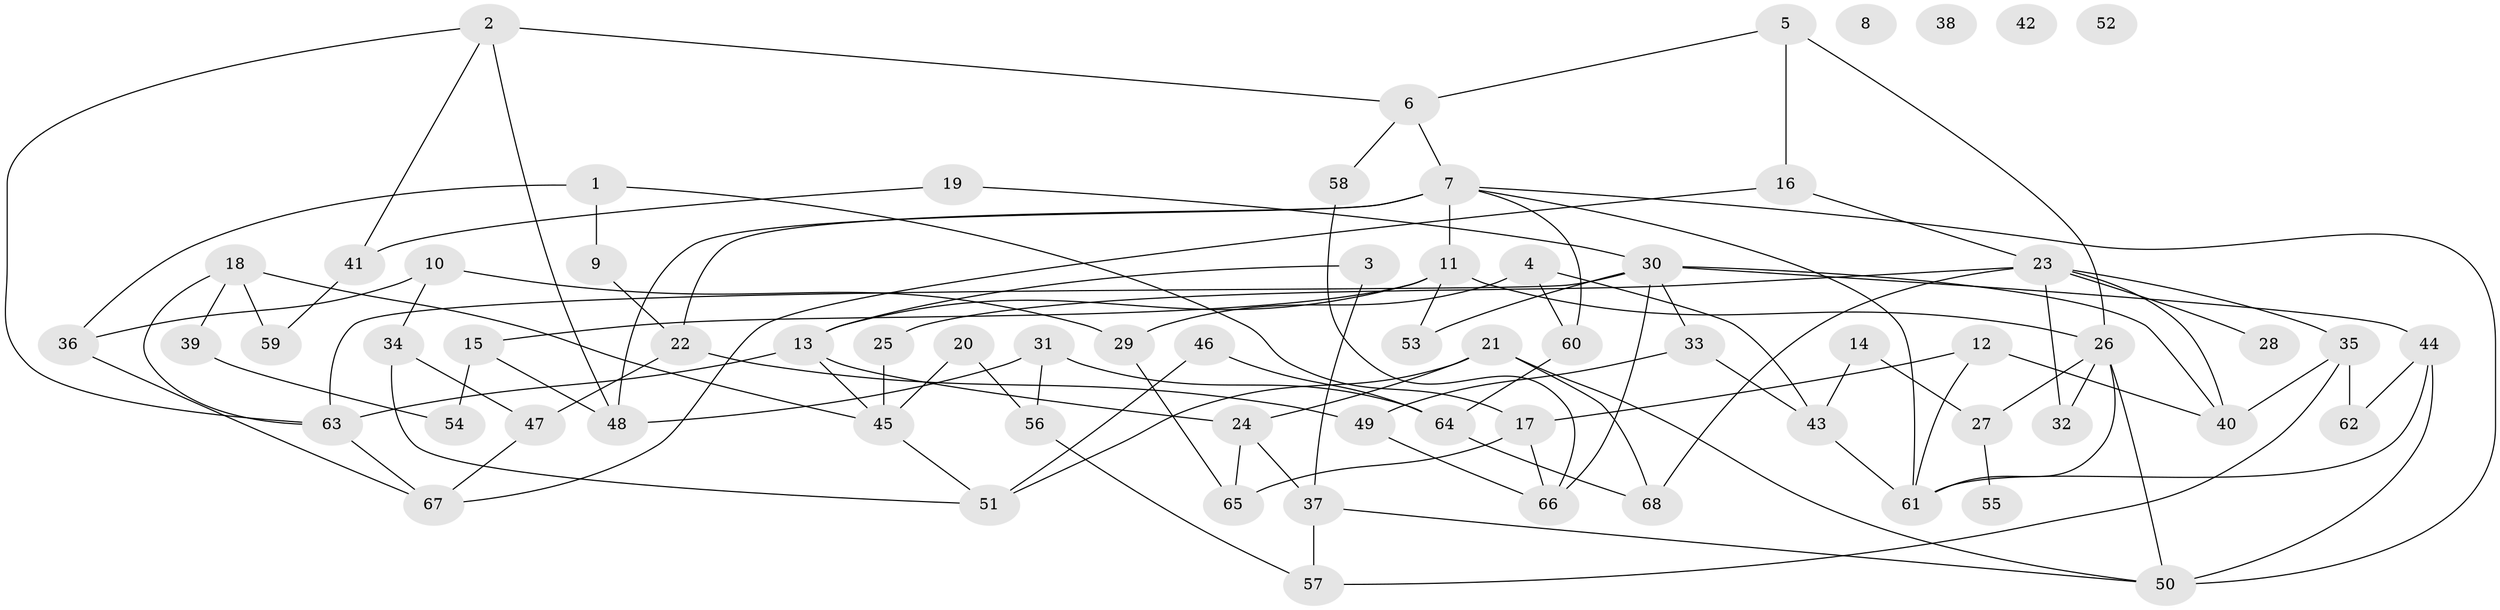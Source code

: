 // Generated by graph-tools (version 1.1) at 2025/40/03/09/25 04:40:28]
// undirected, 68 vertices, 109 edges
graph export_dot {
graph [start="1"]
  node [color=gray90,style=filled];
  1;
  2;
  3;
  4;
  5;
  6;
  7;
  8;
  9;
  10;
  11;
  12;
  13;
  14;
  15;
  16;
  17;
  18;
  19;
  20;
  21;
  22;
  23;
  24;
  25;
  26;
  27;
  28;
  29;
  30;
  31;
  32;
  33;
  34;
  35;
  36;
  37;
  38;
  39;
  40;
  41;
  42;
  43;
  44;
  45;
  46;
  47;
  48;
  49;
  50;
  51;
  52;
  53;
  54;
  55;
  56;
  57;
  58;
  59;
  60;
  61;
  62;
  63;
  64;
  65;
  66;
  67;
  68;
  1 -- 9;
  1 -- 17;
  1 -- 36;
  2 -- 6;
  2 -- 41;
  2 -- 48;
  2 -- 63;
  3 -- 13;
  3 -- 37;
  4 -- 29;
  4 -- 43;
  4 -- 60;
  5 -- 6;
  5 -- 16;
  5 -- 26;
  6 -- 7;
  6 -- 58;
  7 -- 11;
  7 -- 22;
  7 -- 48;
  7 -- 50;
  7 -- 60;
  7 -- 61;
  9 -- 22;
  10 -- 29;
  10 -- 34;
  10 -- 36;
  11 -- 13;
  11 -- 15;
  11 -- 26;
  11 -- 53;
  12 -- 17;
  12 -- 40;
  12 -- 61;
  13 -- 24;
  13 -- 45;
  13 -- 63;
  14 -- 27;
  14 -- 43;
  15 -- 48;
  15 -- 54;
  16 -- 23;
  16 -- 67;
  17 -- 65;
  17 -- 66;
  18 -- 39;
  18 -- 45;
  18 -- 59;
  18 -- 63;
  19 -- 30;
  19 -- 41;
  20 -- 45;
  20 -- 56;
  21 -- 24;
  21 -- 50;
  21 -- 51;
  21 -- 68;
  22 -- 47;
  22 -- 49;
  23 -- 25;
  23 -- 28;
  23 -- 32;
  23 -- 35;
  23 -- 40;
  23 -- 68;
  24 -- 37;
  24 -- 65;
  25 -- 45;
  26 -- 27;
  26 -- 32;
  26 -- 50;
  26 -- 61;
  27 -- 55;
  29 -- 65;
  30 -- 33;
  30 -- 40;
  30 -- 44;
  30 -- 53;
  30 -- 63;
  30 -- 66;
  31 -- 48;
  31 -- 56;
  31 -- 64;
  33 -- 43;
  33 -- 49;
  34 -- 47;
  34 -- 51;
  35 -- 40;
  35 -- 57;
  35 -- 62;
  36 -- 67;
  37 -- 50;
  37 -- 57;
  39 -- 54;
  41 -- 59;
  43 -- 61;
  44 -- 50;
  44 -- 61;
  44 -- 62;
  45 -- 51;
  46 -- 51;
  46 -- 64;
  47 -- 67;
  49 -- 66;
  56 -- 57;
  58 -- 66;
  60 -- 64;
  63 -- 67;
  64 -- 68;
}
